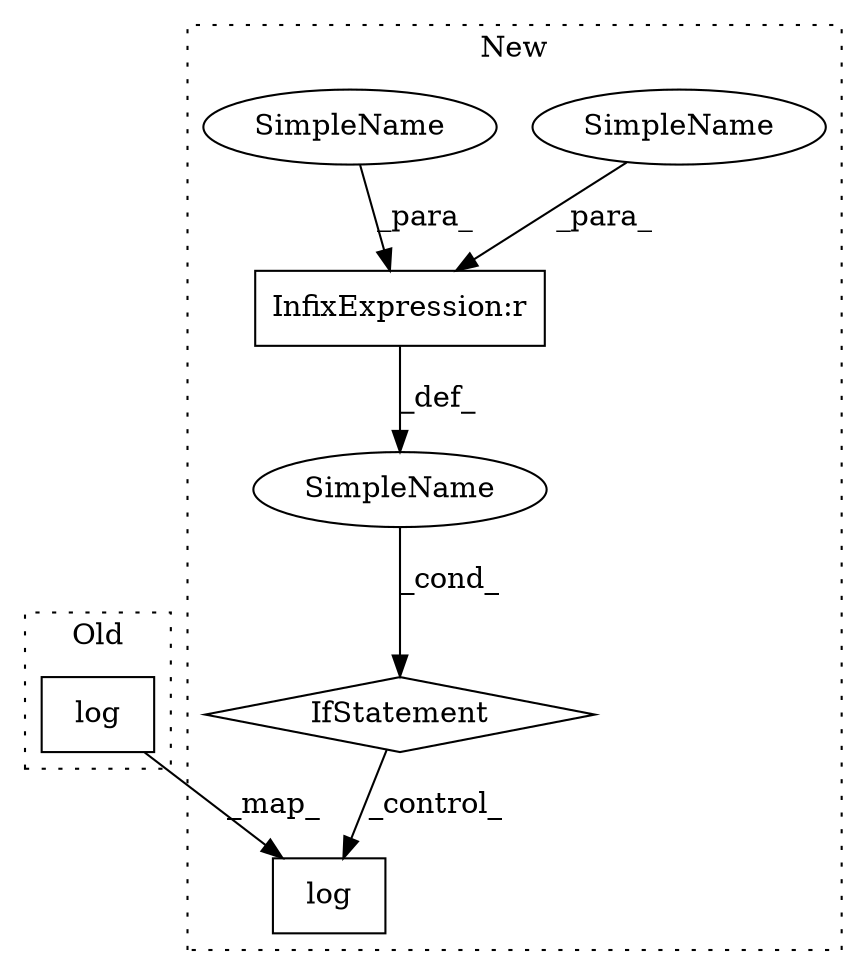 digraph G {
subgraph cluster0 {
1 [label="log" a="32" s="1307,1455" l="4,1" shape="box"];
label = "Old";
style="dotted";
}
subgraph cluster1 {
2 [label="log" a="32" s="1343,1491" l="4,1" shape="box"];
3 [label="SimpleName" a="42" s="" l="" shape="ellipse"];
4 [label="IfStatement" a="25" s="1294,1318" l="4,2" shape="diamond"];
5 [label="InfixExpression:r" a="27" s="1310" l="4" shape="box"];
6 [label="SimpleName" a="42" s="1298" l="12" shape="ellipse"];
7 [label="SimpleName" a="42" s="1314" l="4" shape="ellipse"];
label = "New";
style="dotted";
}
1 -> 2 [label="_map_"];
3 -> 4 [label="_cond_"];
4 -> 2 [label="_control_"];
5 -> 3 [label="_def_"];
6 -> 5 [label="_para_"];
7 -> 5 [label="_para_"];
}